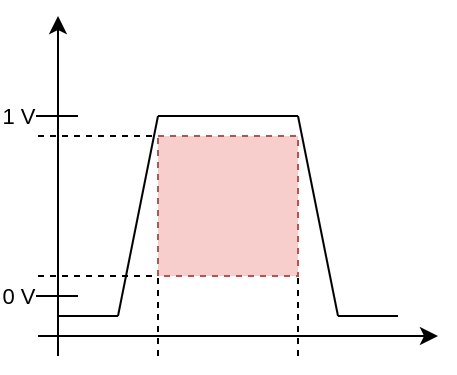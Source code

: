 <mxfile version="14.6.0" type="device"><diagram id="lGwPHyU3PD-aIEZ0cPFn" name="Page-1"><mxGraphModel dx="570" dy="297" grid="1" gridSize="10" guides="1" tooltips="1" connect="1" arrows="1" fold="1" page="1" pageScale="1" pageWidth="2336" pageHeight="1654" math="0" shadow="0"><root><mxCell id="0"/><mxCell id="1" parent="0"/><mxCell id="jQF4Qbr_98K4AocSqoK3-1" value="" style="endArrow=classic;html=1;" edge="1" parent="1"><mxGeometry width="50" height="50" relative="1" as="geometry"><mxPoint x="440" y="330" as="sourcePoint"/><mxPoint x="440" y="160" as="targetPoint"/></mxGeometry></mxCell><mxCell id="jQF4Qbr_98K4AocSqoK3-2" value="" style="endArrow=classic;html=1;" edge="1" parent="1"><mxGeometry width="50" height="50" relative="1" as="geometry"><mxPoint x="430" y="320" as="sourcePoint"/><mxPoint x="630" y="320" as="targetPoint"/></mxGeometry></mxCell><mxCell id="jQF4Qbr_98K4AocSqoK3-3" value="0 V" style="endArrow=none;html=1;" edge="1" parent="1"><mxGeometry x="-1" width="50" height="50" relative="1" as="geometry"><mxPoint x="420" y="300" as="sourcePoint"/><mxPoint x="450" y="300" as="targetPoint"/><mxPoint as="offset"/></mxGeometry></mxCell><mxCell id="jQF4Qbr_98K4AocSqoK3-4" value="1 V" style="endArrow=none;html=1;" edge="1" parent="1"><mxGeometry x="-1" width="50" height="50" relative="1" as="geometry"><mxPoint x="420" y="210" as="sourcePoint"/><mxPoint x="450" y="210" as="targetPoint"/><mxPoint as="offset"/></mxGeometry></mxCell><mxCell id="jQF4Qbr_98K4AocSqoK3-5" value="" style="endArrow=none;dashed=1;html=1;entryX=0;entryY=0;entryDx=0;entryDy=0;" edge="1" parent="1" target="jQF4Qbr_98K4AocSqoK3-22"><mxGeometry width="50" height="50" relative="1" as="geometry"><mxPoint x="430" y="220" as="sourcePoint"/><mxPoint x="450" y="220" as="targetPoint"/></mxGeometry></mxCell><mxCell id="jQF4Qbr_98K4AocSqoK3-6" value="" style="endArrow=none;dashed=1;html=1;entryX=0;entryY=1;entryDx=0;entryDy=0;" edge="1" parent="1" target="jQF4Qbr_98K4AocSqoK3-22"><mxGeometry width="50" height="50" relative="1" as="geometry"><mxPoint x="430" y="290" as="sourcePoint"/><mxPoint x="450" y="290" as="targetPoint"/></mxGeometry></mxCell><mxCell id="jQF4Qbr_98K4AocSqoK3-7" value="" style="endArrow=none;html=1;" edge="1" parent="1"><mxGeometry width="50" height="50" relative="1" as="geometry"><mxPoint x="440" y="310" as="sourcePoint"/><mxPoint x="470" y="310" as="targetPoint"/></mxGeometry></mxCell><mxCell id="jQF4Qbr_98K4AocSqoK3-8" value="" style="endArrow=none;html=1;" edge="1" parent="1"><mxGeometry width="50" height="50" relative="1" as="geometry"><mxPoint x="470" y="310" as="sourcePoint"/><mxPoint x="490" y="210" as="targetPoint"/></mxGeometry></mxCell><mxCell id="jQF4Qbr_98K4AocSqoK3-9" value="" style="endArrow=none;html=1;" edge="1" parent="1"><mxGeometry width="50" height="50" relative="1" as="geometry"><mxPoint x="490" y="210" as="sourcePoint"/><mxPoint x="560" y="210" as="targetPoint"/></mxGeometry></mxCell><mxCell id="jQF4Qbr_98K4AocSqoK3-10" value="" style="endArrow=none;html=1;" edge="1" parent="1"><mxGeometry width="50" height="50" relative="1" as="geometry"><mxPoint x="580" y="310" as="sourcePoint"/><mxPoint x="560" y="210" as="targetPoint"/></mxGeometry></mxCell><mxCell id="jQF4Qbr_98K4AocSqoK3-11" value="" style="endArrow=none;html=1;" edge="1" parent="1"><mxGeometry width="50" height="50" relative="1" as="geometry"><mxPoint x="580" y="310" as="sourcePoint"/><mxPoint x="610" y="310" as="targetPoint"/></mxGeometry></mxCell><mxCell id="jQF4Qbr_98K4AocSqoK3-14" value="" style="endArrow=none;html=1;dashed=1;entryX=0;entryY=1;entryDx=0;entryDy=0;" edge="1" parent="1" target="jQF4Qbr_98K4AocSqoK3-22"><mxGeometry x="-1" width="50" height="50" relative="1" as="geometry"><mxPoint x="490" y="330" as="sourcePoint"/><mxPoint x="490" y="310" as="targetPoint"/><mxPoint as="offset"/></mxGeometry></mxCell><mxCell id="jQF4Qbr_98K4AocSqoK3-15" value="" style="endArrow=none;html=1;dashed=1;entryX=1;entryY=1;entryDx=0;entryDy=0;" edge="1" parent="1" target="jQF4Qbr_98K4AocSqoK3-22"><mxGeometry x="-1" width="50" height="50" relative="1" as="geometry"><mxPoint x="560" y="330" as="sourcePoint"/><mxPoint x="560" y="310" as="targetPoint"/><mxPoint as="offset"/></mxGeometry></mxCell><mxCell id="jQF4Qbr_98K4AocSqoK3-22" value="" style="rounded=0;whiteSpace=wrap;html=1;dashed=1;sketch=0;glass=0;fillColor=#f8cecc;strokeColor=#b85450;" vertex="1" parent="1"><mxGeometry x="490" y="220" width="70" height="70" as="geometry"/></mxCell></root></mxGraphModel></diagram></mxfile>